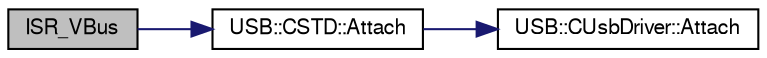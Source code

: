 digraph G
{
  bgcolor="transparent";
  edge [fontname="FreeSans",fontsize=10,labelfontname="FreeSans",labelfontsize=10];
  node [fontname="FreeSans",fontsize=10,shape=record];
  rankdir=LR;
  Node1 [label="ISR_VBus",height=0.2,width=0.4,color="black", fillcolor="grey75", style="filled" fontcolor="black"];
  Node1 -> Node2 [color="midnightblue",fontsize=10,style="solid",fontname="FreeSans"];
  Node2 [label="USB::CSTD::Attach",height=0.2,width=0.4,color="black",URL="$class_u_s_b_1_1_c_s_t_d.html#0e11bf23e8398d0a74e8cb9f0a2d9935",tooltip="Attach device to USB bus."];
  Node2 -> Node3 [color="midnightblue",fontsize=10,style="solid",fontname="FreeSans"];
  Node3 [label="USB::CUsbDriver::Attach",height=0.2,width=0.4,color="black",URL="$class_u_s_b_1_1_c_usb_driver.html#39a3359cccdcedde01052f3b7ecd9a16",tooltip="Handles the attachment or detachment of the device to or from the USB."];
}
